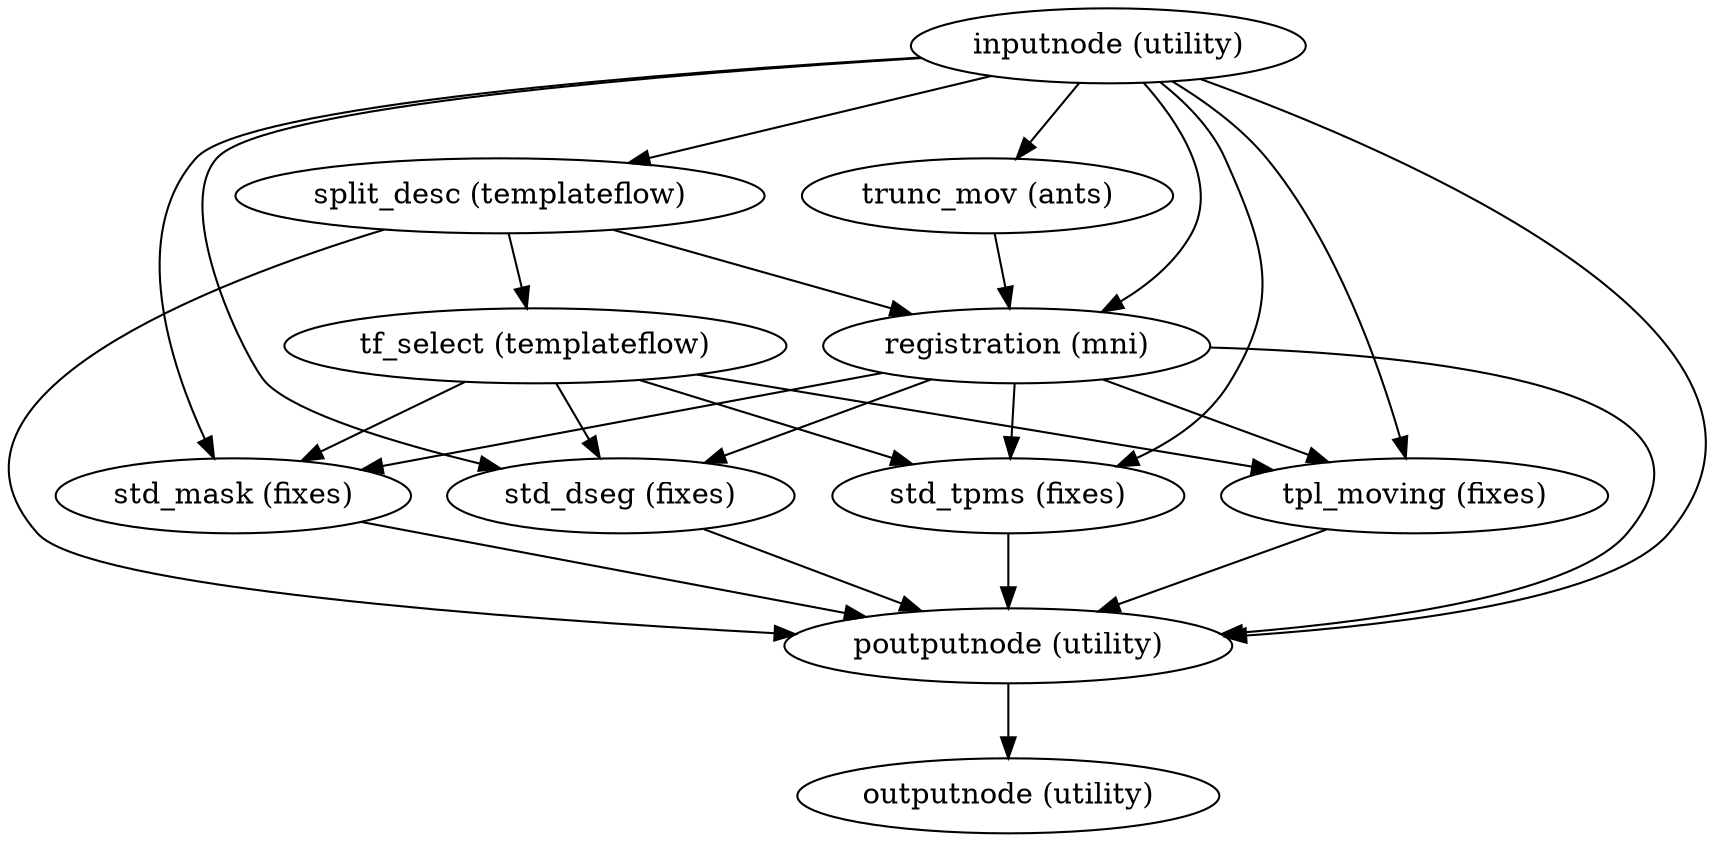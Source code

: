 strict digraph  {
"inputnode (utility)";
"split_desc (templateflow)";
"poutputnode (utility)";
"trunc_mov (ants)";
"registration (mni)";
"tpl_moving (fixes)";
"std_mask (fixes)";
"std_dseg (fixes)";
"std_tpms (fixes)";
"tf_select (templateflow)";
"outputnode (utility)";
"inputnode (utility)" -> "split_desc (templateflow)";
"inputnode (utility)" -> "poutputnode (utility)";
"inputnode (utility)" -> "trunc_mov (ants)";
"inputnode (utility)" -> "registration (mni)";
"inputnode (utility)" -> "tpl_moving (fixes)";
"inputnode (utility)" -> "std_mask (fixes)";
"inputnode (utility)" -> "std_dseg (fixes)";
"inputnode (utility)" -> "std_tpms (fixes)";
"split_desc (templateflow)" -> "tf_select (templateflow)";
"split_desc (templateflow)" -> "registration (mni)";
"split_desc (templateflow)" -> "poutputnode (utility)";
"poutputnode (utility)" -> "outputnode (utility)";
"trunc_mov (ants)" -> "registration (mni)";
"registration (mni)" -> "tpl_moving (fixes)";
"registration (mni)" -> "std_mask (fixes)";
"registration (mni)" -> "std_dseg (fixes)";
"registration (mni)" -> "std_tpms (fixes)";
"registration (mni)" -> "poutputnode (utility)";
"tpl_moving (fixes)" -> "poutputnode (utility)";
"std_mask (fixes)" -> "poutputnode (utility)";
"std_dseg (fixes)" -> "poutputnode (utility)";
"std_tpms (fixes)" -> "poutputnode (utility)";
"tf_select (templateflow)" -> "tpl_moving (fixes)";
"tf_select (templateflow)" -> "std_mask (fixes)";
"tf_select (templateflow)" -> "std_dseg (fixes)";
"tf_select (templateflow)" -> "std_tpms (fixes)";
}

